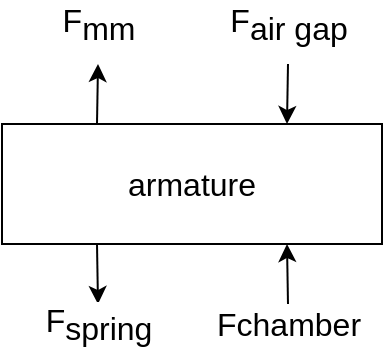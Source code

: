 <mxfile version="20.5.3" type="device"><diagram id="gJ8gZcEnSu0pvU5kKgG-" name="Page-1"><mxGraphModel dx="474" dy="298" grid="1" gridSize="10" guides="1" tooltips="1" connect="1" arrows="1" fold="1" page="1" pageScale="1" pageWidth="850" pageHeight="1100" math="0" shadow="0"><root><mxCell id="0"/><mxCell id="1" parent="0"/><mxCell id="c55FG8t8rj_7hcMoED0P-1" value="armature" style="rounded=0;whiteSpace=wrap;html=1;fontSize=16;" parent="1" vertex="1"><mxGeometry x="250" y="310" width="190" height="60" as="geometry"/></mxCell><mxCell id="c55FG8t8rj_7hcMoED0P-2" value="F&lt;sub style=&quot;font-size: 16px;&quot;&gt;spring&lt;/sub&gt;" style="endArrow=none;html=1;rounded=0;entryX=0.25;entryY=1;entryDx=0;entryDy=0;startArrow=classic;startFill=1;endFill=0;fontSize=16;" parent="1" target="c55FG8t8rj_7hcMoED0P-1" edge="1"><mxGeometry x="-1" y="-10" width="50" height="50" relative="1" as="geometry"><mxPoint x="298" y="400" as="sourcePoint"/><mxPoint x="425" y="170" as="targetPoint"/><mxPoint x="-10" y="10" as="offset"/></mxGeometry></mxCell><mxCell id="c55FG8t8rj_7hcMoED0P-3" value="F&lt;font style=&quot;font-size: 16px;&quot;&gt;&lt;sub style=&quot;font-size: 16px;&quot;&gt;air gap&lt;/sub&gt;&lt;/font&gt;" style="endArrow=classic;html=1;rounded=0;entryX=0.75;entryY=0;entryDx=0;entryDy=0;fontSize=16;" parent="1" target="c55FG8t8rj_7hcMoED0P-1" edge="1"><mxGeometry x="-1" y="-20" width="50" height="50" relative="1" as="geometry"><mxPoint x="393" y="280" as="sourcePoint"/><mxPoint x="410" y="290" as="targetPoint"/><mxPoint x="20" y="-20" as="offset"/><Array as="points"/></mxGeometry></mxCell><mxCell id="c55FG8t8rj_7hcMoED0P-4" value="F&lt;span style=&quot;font-size: 16px;&quot;&gt;chamber&lt;/span&gt;" style="endArrow=classic;html=1;rounded=0;entryX=0.75;entryY=1;entryDx=0;entryDy=0;fontSize=16;" parent="1" target="c55FG8t8rj_7hcMoED0P-1" edge="1"><mxGeometry x="-1" y="-10" width="50" height="50" relative="1" as="geometry"><mxPoint x="393" y="400" as="sourcePoint"/><mxPoint x="410" y="520" as="targetPoint"/><mxPoint x="-10" y="10" as="offset"/></mxGeometry></mxCell><mxCell id="c55FG8t8rj_7hcMoED0P-6" value="F&lt;sub style=&quot;font-size: 16px;&quot;&gt;mm&lt;/sub&gt;" style="endArrow=none;html=1;rounded=0;entryX=0.25;entryY=0;entryDx=0;entryDy=0;startArrow=classic;startFill=1;endFill=0;fontSize=16;" parent="1" target="c55FG8t8rj_7hcMoED0P-1" edge="1"><mxGeometry x="-1" y="-20" width="50" height="50" relative="1" as="geometry"><mxPoint x="298" y="280" as="sourcePoint"/><mxPoint x="360" y="380" as="targetPoint"/><mxPoint x="20" y="-20" as="offset"/></mxGeometry></mxCell></root></mxGraphModel></diagram></mxfile>